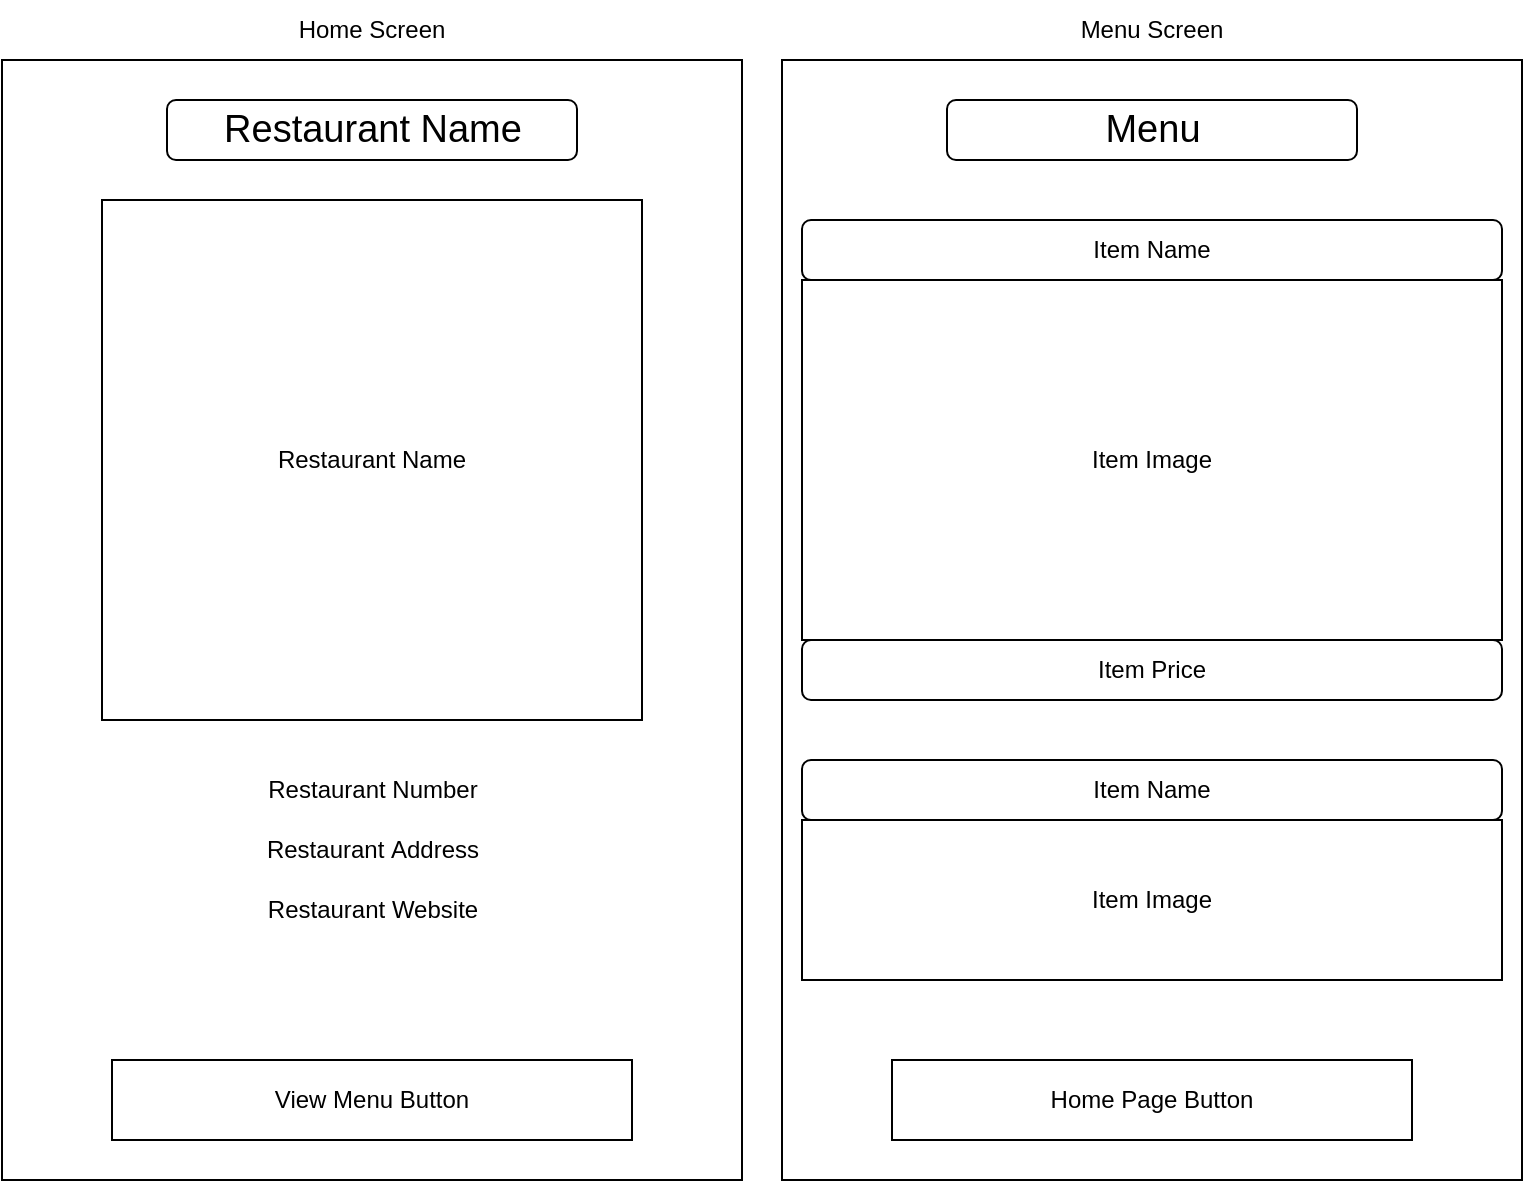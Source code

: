 <mxfile version="23.1.2" type="device">
  <diagram name="Page-1" id="My04iPDE87iwI_xUb_gP">
    <mxGraphModel dx="1434" dy="746" grid="1" gridSize="10" guides="1" tooltips="1" connect="1" arrows="1" fold="1" page="1" pageScale="1" pageWidth="827" pageHeight="1169" math="0" shadow="0">
      <root>
        <mxCell id="0" />
        <mxCell id="1" parent="0" />
        <mxCell id="GmGY9-1nHvUCIWFC042A-16" value="" style="rounded=0;whiteSpace=wrap;html=1;" parent="1" vertex="1">
          <mxGeometry y="40" width="370" height="560" as="geometry" />
        </mxCell>
        <mxCell id="GmGY9-1nHvUCIWFC042A-17" value="Restaurant Name" style="rounded=0;whiteSpace=wrap;html=1;" parent="1" vertex="1">
          <mxGeometry x="50" y="110" width="270" height="260" as="geometry" />
        </mxCell>
        <mxCell id="GmGY9-1nHvUCIWFC042A-18" value="Restaurant Number" style="text;html=1;strokeColor=none;fillColor=none;align=center;verticalAlign=middle;whiteSpace=wrap;rounded=0;" parent="1" vertex="1">
          <mxGeometry x="97.5" y="390" width="175" height="30" as="geometry" />
        </mxCell>
        <mxCell id="GmGY9-1nHvUCIWFC042A-19" value="Restaurant&amp;nbsp;Address" style="text;html=1;strokeColor=none;fillColor=none;align=center;verticalAlign=middle;whiteSpace=wrap;rounded=0;" parent="1" vertex="1">
          <mxGeometry x="97.5" y="420" width="175" height="30" as="geometry" />
        </mxCell>
        <mxCell id="GmGY9-1nHvUCIWFC042A-20" value="Home Screen" style="text;html=1;strokeColor=none;fillColor=none;align=center;verticalAlign=middle;whiteSpace=wrap;rounded=0;" parent="1" vertex="1">
          <mxGeometry x="125" y="10" width="120" height="30" as="geometry" />
        </mxCell>
        <mxCell id="GmGY9-1nHvUCIWFC042A-21" value="Restaurant&amp;nbsp;Website" style="text;html=1;strokeColor=none;fillColor=none;align=center;verticalAlign=middle;whiteSpace=wrap;rounded=0;" parent="1" vertex="1">
          <mxGeometry x="97.5" y="450" width="175" height="30" as="geometry" />
        </mxCell>
        <mxCell id="GmGY9-1nHvUCIWFC042A-22" value="" style="rounded=0;whiteSpace=wrap;html=1;" parent="1" vertex="1">
          <mxGeometry x="390" y="40" width="370" height="560" as="geometry" />
        </mxCell>
        <mxCell id="GmGY9-1nHvUCIWFC042A-23" value="Item Image" style="rounded=0;whiteSpace=wrap;html=1;" parent="1" vertex="1">
          <mxGeometry x="400" y="150" width="350" height="180" as="geometry" />
        </mxCell>
        <mxCell id="GmGY9-1nHvUCIWFC042A-24" value="Menu Screen" style="text;html=1;strokeColor=none;fillColor=none;align=center;verticalAlign=middle;whiteSpace=wrap;rounded=0;" parent="1" vertex="1">
          <mxGeometry x="515" y="10" width="120" height="30" as="geometry" />
        </mxCell>
        <mxCell id="GmGY9-1nHvUCIWFC042A-25" value="Item Name" style="rounded=1;whiteSpace=wrap;html=1;" parent="1" vertex="1">
          <mxGeometry x="400" y="120" width="350" height="30" as="geometry" />
        </mxCell>
        <mxCell id="GmGY9-1nHvUCIWFC042A-26" value="Item Price" style="rounded=1;whiteSpace=wrap;html=1;" parent="1" vertex="1">
          <mxGeometry x="400" y="330" width="350" height="30" as="geometry" />
        </mxCell>
        <mxCell id="GmGY9-1nHvUCIWFC042A-29" value="&lt;font style=&quot;font-size: 19px;&quot;&gt;Menu&lt;/font&gt;" style="rounded=1;whiteSpace=wrap;html=1;" parent="1" vertex="1">
          <mxGeometry x="472.5" y="60" width="205" height="30" as="geometry" />
        </mxCell>
        <mxCell id="GmGY9-1nHvUCIWFC042A-30" value="&lt;font style=&quot;font-size: 19px;&quot;&gt;Restaurant Name&lt;/font&gt;" style="rounded=1;whiteSpace=wrap;html=1;" parent="1" vertex="1">
          <mxGeometry x="82.5" y="60" width="205" height="30" as="geometry" />
        </mxCell>
        <mxCell id="GmGY9-1nHvUCIWFC042A-31" value="Item Image" style="rounded=0;whiteSpace=wrap;html=1;" parent="1" vertex="1">
          <mxGeometry x="400" y="420" width="350" height="80" as="geometry" />
        </mxCell>
        <mxCell id="GmGY9-1nHvUCIWFC042A-32" value="Item Name" style="rounded=1;whiteSpace=wrap;html=1;" parent="1" vertex="1">
          <mxGeometry x="400" y="390" width="350" height="30" as="geometry" />
        </mxCell>
        <mxCell id="GmGY9-1nHvUCIWFC042A-33" value="View Menu Button" style="rounded=0;whiteSpace=wrap;html=1;" parent="1" vertex="1">
          <mxGeometry x="55" y="540" width="260" height="40" as="geometry" />
        </mxCell>
        <mxCell id="GmGY9-1nHvUCIWFC042A-34" value="Home Page Button" style="rounded=0;whiteSpace=wrap;html=1;" parent="1" vertex="1">
          <mxGeometry x="445" y="540" width="260" height="40" as="geometry" />
        </mxCell>
      </root>
    </mxGraphModel>
  </diagram>
</mxfile>
